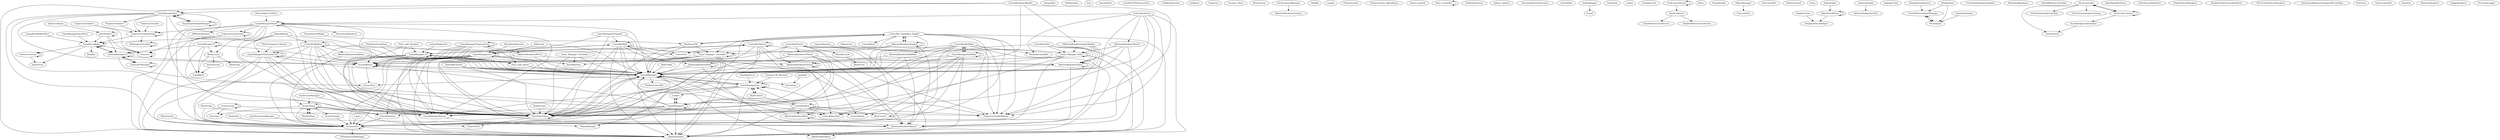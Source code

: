 digraph  {
	BarProgressTracker -> BarProgressTracker [key=lol,
	dir=both];
changeSkin;
RepIncrease -> VarsToInterface [key=lol];
VarsToInterface -> VarsToInterface [key=lol,
dir=both];
VarsToInterface -> SessionInfo [key=lol];
VarsToInterface -> OverallManager [key=lol,
dir=both];
VarsToInterface -> DataToSend [key=lol];
RestScript -> VarsToInterface [key=lol];
RestScript -> SessionInfo [key=lol];
SessionInfo -> SessionInfo [key=lol,
dir=both];
SessionInfo -> GlobalVariables [key=lol];
SessionInfo -> UltimateSceneManager [key=lol];
SetPlaneSize;
SkeletonRendererMailMan -> OverallManager [key=lol];
SkeletonRendererMailMan -> SkeletonRendererFlexion [key=lol];
SkeletonRendererMailMan -> SkeletonRendererMaster [key=lol];
OverallManager -> VarsToInterface [key=lol,
dir=both];
OverallManager -> SessionInfo [key=lol];
OverallManager -> OverallManager [key=lol,
dir=both];
OverallManager -> GlobalVariables [key=lol];
OverallManager -> GameManagerEx2_1 [key=lol,
dir=both];
OverallManager -> Instantiate [key=lol];
OverallManager -> AvatarData [key=lol];
OverallManager -> IGameManager [key=lol];
OverallManager -> IOrbbecController [key=lol];
OverallManager -> ISkeletonRenderer [key=lol];
SkeletonRendererFlexion -> OverallManager [key=lol];
SkeletonRendererFlexion -> SkeletonRendererFlexion [key=lol,
dir=both];
SkeletonRendererFlexion -> SkeletonRendererMaster [key=lol];
SkeletonRendererMaster -> ISkeletonRenderer [key=lol];
SkeletonRendererPEval -> OverallManager [key=lol];
SkeletonRendererPEval -> SkeletonRendererMaster [key=lol];
SkeletonRendererPEval -> SkeletonRendererGlass [key=lol];
SkeletonRendererGlass -> OverallManager [key=lol];
SkeletonRendererGlass -> SkeletonRendererMaster [key=lol];
SkeletonRendererGlass -> SkeletonRendererGlass [key=lol,
dir=both];
SkeletonRendererSuperMarket -> OverallManager [key=lol];
SkeletonRendererSuperMarket -> SkeletonRendererMaster [key=lol];
SkeletonRendererSuperMarket -> SkeletonRendererGlass [key=lol];
SkeletonRendererSuperMarket -> Game_Manager_Vidro [key=lol];
Game_Manager_Vidro -> VarsToInterface [key=lol];
Game_Manager_Vidro -> SessionInfo [key=lol];
Game_Manager_Vidro -> OverallManager [key=lol];
Game_Manager_Vidro -> Game_Manager_Vidro [key=lol,
dir=both];
Game_Manager_Vidro -> GlobalVariables [key=lol];
Game_Manager_Vidro -> AvatarMaster [key=lol];
SkipTutorial -> SessionInfo [key=lol];
Test;
testrtidelrte;
testsDELETEifyouseethis;
ColliderDetection;
ControllerMailMan -> ParabolaController [key=lol];
ControllerMailMan -> VarsToInterface [key=lol];
ControllerMailMan -> SessionInfo [key=lol];
ControllerMailMan -> SkeletonRendererMailMan [key=lol];
ControllerMailMan -> OverallManager [key=lol];
ControllerMailMan -> GameManagerMailMan [key=lol,
dir=both];
ControllerMailMan -> GlobalVariables [key=lol];
ControllerMailMan -> OrbbecControllerMaster [key=lol];
GameManagerMailMan -> VarsToInterface [key=lol];
GameManagerMailMan -> SessionInfo [key=lol];
GameManagerMailMan -> OverallManager [key=lol];
GameManagerMailMan -> ControllerMailMan [key=lol,
dir=both];
GameManagerMailMan -> GameManagerMailMan [key=lol,
dir=both];
GameManagerMailMan -> GlobalVariables [key=lol];
GameManagerMailMan -> ControlElbow [key=lol];
GameManagerMailMan -> AvatarMaster [key=lol];
GameManagerMailMan -> GameManagerMaster [key=lol];
ControllerSuperMarket -> OverallManager [key=lol];
ControllerSuperMarket -> SkeletonRendererSuperMarket [key=lol];
ControllerSuperMarket -> GlobalVariables [key=lol];
ControllerSuperMarket -> OrbbecControllerMaster [key=lol];
ControllerSuperMarket -> GameManagerSaw [key=lol];
GameManagerSaw -> VarsToInterface [key=lol];
GameManagerSaw -> SessionInfo [key=lol];
GameManagerSaw -> OverallManager [key=lol];
GameManagerSaw -> GlobalVariables [key=lol];
GameManagerSaw -> GameManagerSaw [key=lol,
dir=both];
GameManagerSaw -> AvatarMaster [key=lol];
GameManagerSaw -> GameManagerMaster [key=lol];
GameManagerSaw -> SupermarketItemManager [key=lol,
dir=both];
GameManagerSaw -> ProgressTracker3 [key=lol];
GameManagerSaw -> TrajectoryTrackerSuper [key=lol];
ControllerSword -> ParabolaController [key=lol];
ControllerSword -> VarsToInterface [key=lol];
ControllerSword -> SessionInfo [key=lol];
ControllerSword -> OverallManager [key=lol];
ControllerSword -> GlobalVariables [key=lol];
ControllerSword -> OrbbecControllerMaster [key=lol];
ControllerSword -> SkeletonRendererSword [key=lol];
ControllerSword -> GameManagerSword [key=lol];
SkeletonRendererSword -> OverallManager [key=lol];
SkeletonRendererSword -> SkeletonRendererMaster [key=lol];
SkeletonRendererSword -> SkeletonRendererGlass [key=lol];
SkeletonRendererSword -> Game_Manager_Vidro [key=lol];
GameManagerSword -> VarsToInterface [key=lol];
GameManagerSword -> SessionInfo [key=lol];
GameManagerSword -> OverallManager [key=lol];
GameManagerSword -> GlobalVariables [key=lol];
GameManagerSword -> GameManagerSword [key=lol,
dir=both];
GameManagerSword -> AvatarMaster [key=lol];
GameManagerSword -> GameManagerMaster [key=lol];
GameManagerSword -> TrajectoryTrackerSuper [key=lol];
GameManagerSword -> MeshCutter [key=lol];
GameManagerSword -> TempMesh [key=lol];
GameManagerSword -> ScreenLineRenderer [key=lol];
GameManagerSword -> DiffStateMachine [key=lol];
GameManagerSword -> TrajectoryLineGenner [key=lol];
DetectCollision -> JoinTheDots [key=lol];
JoinTheDots -> JoinTheDots [key=lol,
dir=both];
JoinTheDots -> GeneralManagerv2 [key=lol];
JoinTheDots -> GameRecnMake [key=lol];
JoinTheDots -> Animater [key=lol];
EndScreenManager -> VarsToInterface [key=lol];
EndScreenManager -> SceneThings [key=lol];
SceneThings -> VarsToInterface [key=lol];
SceneThings -> SessionInfo [key=lol];
SceneThings -> SceneThings [key=lol,
dir=both];
SceneThings -> BackToPlans [key=lol,
dir=both];
SceneThings -> Coms2Interface [key=lol];
SceneThings -> DataToSend [key=lol];
SceneThings -> Exercises [key=lol];
SceneThings -> SceneChanger [key=lol];
AvatarMaster -> OverallManager [key=lol];
AvatarMaster -> AvatarMaster [key=lol,
dir=both];
AvatarMaster -> AvatarData [key=lol];
GameManagerMaster -> IGameManager [key=lol];
GameManagerProgressEval -> VarsToInterface [key=lol];
GameManagerProgressEval -> SessionInfo [key=lol];
GameManagerProgressEval -> OverallManager [key=lol];
GameManagerProgressEval -> SkeletonRendererPEval [key=lol];
GameManagerProgressEval -> GlobalVariables [key=lol];
GameManagerProgressEval -> SceneThings [key=lol];
GameManagerProgressEval -> AvatarMaster [key=lol];
GameManagerProgressEval -> GameManagerMaster [key=lol];
GameManagerProgressEval -> GameManagerProgressEval [key=lol,
dir=both];
SupermarketItemManager -> GameManagerSaw [key=lol,
dir=both];
SupermarketItemManager -> SupermarketItemManager [key=lol,
dir=both];
ProgressTracker3 -> TrajectoryTrackerSuper [key=lol];
TrajectoryTrackerSuper -> BarProgressTracker [key=lol];
TrajectoryTrackerSuper -> TrajectoryTrackerSuper [key=lol,
dir=both];
TrajectoryTrackerSuper -> GameRecnMake [key=lol];
GeneralUIManager -> GeneralUIManager [key=lol,
dir=both];
GeneralUIManager -> GeneralManagerv2 [key=lol,
dir=both];
GeneralManagerv2 -> AvatarMaster [key=lol];
GeneralManagerv2 -> GeneralUIManager [key=lol,
dir=both];
GeneralManagerv2 -> GeneralManagerv2 [key=lol,
dir=both];
GeneralManagerv2 -> AvatarData [key=lol];
GeneralManagerv2 -> GameRecnMake [key=lol,
dir=both];
GetBones;
Character;
BackToPlans -> SceneThings [key=lol,
dir=both];
Coms2Interface -> SessionInfo [key=lol];
Login -> SessionInfo [key=lol];
receivescript -> VarsToInterface [key=lol];
receivescript -> SessionInfo [key=lol];
receivescript -> Exercises [key=lol];
receivescript -> receivescript [key=lol,
dir=both];
SceneChanger -> SessionInfo [key=lol];
GameManager10 -> AvatarMaster [key=lol];
GameManager10 -> GameManagerMaster [key=lol];
GameManager10 -> GeneralManagerv2 [key=lol];
GameManager10 -> GameManager10 [key=lol,
dir=both];
GameManager10 -> MeshCutter [key=lol];
GameManager10 -> TempMesh [key=lol];
MeshCutter -> TempMesh [key=lol];
MeshCutter -> Intersections [key=lol];
MeshCutter -> MeshUtils [key=lol];
GameManager5 -> VarsToInterface [key=lol];
GameManager5 -> SessionInfo [key=lol];
GameManager5 -> OverallManager [key=lol];
GameManager5 -> GlobalVariables [key=lol];
GameManager5 -> AvatarMaster [key=lol];
GameManager5 -> GameManagerMaster [key=lol];
GameManager5 -> Coms2Interface [key=lol];
GameManager5 -> GameManager5 [key=lol,
dir=both];
GameManager5 -> LookAt [key=lol,
dir=both];
LookAt -> GameManager5 [key=lol,
dir=both];
GameManager9Chambel -> VarsToInterface [key=lol];
GameManager9Chambel -> OverallManager [key=lol];
GameManager9Chambel -> Next_wall_spawn [key=lol];
GameManager9Chambel -> ControllerWall [key=lol];
Next_wall_spawn -> OverallManager [key=lol];
Next_wall_spawn -> GameManager_9 [key=lol,
dir=both];
ControllerWall -> VarsToInterface [key=lol];
ControllerWall -> OverallManager [key=lol];
ControllerWall -> GlobalVariables [key=lol];
ControllerWall -> OrbbecControllerMaster [key=lol];
ControllerWall -> ControlElbow [key=lol];
ControllerWall -> ControllerWall [key=lol,
dir=both];
ControllerWall -> GameManager_9 [key=lol,
dir=both];
ControllerWall -> ControlArm [key=lol];
ControllerWall -> ControllShoulder [key=lol];
ControllerWall -> SkeletonRendererWall [key=lol];
GameManagerEx1 -> VarsToInterface [key=lol];
GameManagerEx1 -> SessionInfo [key=lol];
GameManagerEx1 -> OverallManager [key=lol];
GameManagerEx1 -> GlobalVariables [key=lol];
GameManagerEx1 -> AvatarMaster [key=lol];
GameManagerEx1 -> GameManagerMaster [key=lol];
GameManagerEx1 -> Coms2Interface [key=lol];
GameManagerEx1 -> GameManagerEx1 [key=lol,
dir=both];
GameManagerEx1 -> ControllerFlexion [key=lol,
dir=both];
GameManagerEx1 -> StateMachine [key=lol];
ControllerFlexion -> VarsToInterface [key=lol];
ControllerFlexion -> OverallManager [key=lol];
ControllerFlexion -> SkeletonRendererFlexion [key=lol];
ControllerFlexion -> GlobalVariables [key=lol];
ControllerFlexion -> OrbbecControllerMaster [key=lol];
ControllerFlexion -> GameManagerEx1 [key=lol,
dir=both];
ControllerFlexion -> ControllerFlexion [key=lol,
dir=both];
ControllerFlexion -> ControlArm [key=lol];
ControllerFlexion -> ControllShoulder [key=lol];
GameManagerEx2_1 -> VarsToInterface [key=lol];
GameManagerEx2_1 -> SessionInfo [key=lol];
GameManagerEx2_1 -> OverallManager [key=lol,
dir=both];
GameManagerEx2_1 -> GlobalVariables [key=lol];
GameManagerEx2_1 -> AvatarMaster [key=lol];
GameManagerEx2_1 -> LookAt [key=lol];
GameManagerEx2_1 -> GameManagerEx2_1 [key=lol,
dir=both];
GameManagerEx2_1 -> BoatControl [key=lol,
dir=both];
BoatControl -> GameManagerEx2_1 [key=lol,
dir=both];
BoatControl -> ControllerBoat [key=lol];
GameManagerFlexExtensCot -> VarsToInterface [key=lol];
GameManagerFlexExtensCot -> SessionInfo [key=lol];
GameManagerFlexExtensCot -> OverallManager [key=lol];
GameManagerFlexExtensCot -> GlobalVariables [key=lol];
GameManagerFlexExtensCot -> AvatarMaster [key=lol];
GameManagerFlexExtensCot -> GameManagerMaster [key=lol];
GameManagerFlexExtensCot -> Coms2Interface [key=lol];
GameManagerFlexExtensCot -> GameManagerFlexExtensCot [key=lol,
dir=both];
GameManager_9 -> VarsToInterface [key=lol];
GameManager_9 -> SessionInfo [key=lol];
GameManager_9 -> OverallManager [key=lol];
GameManager_9 -> GlobalVariables [key=lol];
GameManager_9 -> AvatarMaster [key=lol];
GameManager_9 -> GameManagerMaster [key=lol];
GameManager_9 -> Next_wall_spawn [key=lol,
dir=both];
GameManager_9 -> ControllerWall [key=lol,
dir=both];
GameManager_9 -> GameManager_9 [key=lol,
dir=both];
Game_Manager_Tutorial4_1 -> VarsToInterface [key=lol];
Game_Manager_Tutorial4_1 -> OverallManager [key=lol];
Game_Manager_Tutorial4_1 -> StateMachine [key=lol];
Game_Manager_Tutorial4_2 -> VarsToInterface [key=lol];
Game_Manager_Tutorial4_2 -> SessionInfo [key=lol];
Game_Manager_Tutorial4_2 -> OverallManager [key=lol];
Game_Manager_Tutorial4_2 -> GlobalVariables [key=lol];
Game_Manager_Tutorial4_2 -> AvatarMaster [key=lol];
Game_Manager_Tutorial4_2 -> GameManagerMaster [key=lol];
Game_Manager_Tutorial4_2 -> StateMachine [key=lol];
Game_Manager_Tutorial4_2 -> Game_Manager_Tutorial4_2 [key=lol,
dir=both];
Circular_Timer;
BallScript -> OverallManager [key=lol];
BallScript -> GameManagerEx1 [key=lol];
ControllerBoat -> VarsToInterface [key=lol];
ControllerBoat -> OverallManager [key=lol];
ControllerBoat -> GlobalVariables [key=lol];
ControllerBoat -> OrbbecControllerMaster [key=lol];
ControllerBoat -> ControlElbow [key=lol];
ControllerBoat -> GameManagerEx2_1 [key=lol];
ControllerBoat -> ControllerBoat [key=lol,
dir=both];
ControllerBoat -> ControllShoulder [key=lol];
ControllerBoat -> BlurControl [key=lol];
ControllerBoat -> SkeletonRendererBoat [key=lol];
BtnExercise;
ButterflyControl -> VarsToInterface [key=lol];
ButterflyControl -> OverallManager [key=lol];
CameraRotation -> Game_Manager_Vidro [key=lol];
CheckCameraManager -> SkeletonRendererCamera [key=lol];
CheckpointCol -> GameManagerEx2_1 [key=lol];
ClickMe;
congela;
Controller_Pendulars_Sagital -> VarsToInterface [key=lol];
Controller_Pendulars_Sagital -> OverallManager [key=lol];
Controller_Pendulars_Sagital -> GlobalVariables [key=lol];
Controller_Pendulars_Sagital -> OrbbecControllerMaster [key=lol];
Controller_Pendulars_Sagital -> Game_Manager_Tutorial4_2 [key=lol];
Controller_Pendulars_Sagital -> PendulumTilt [key=lol,
dir=both];
Controller_Pendulars_Sagital -> ControlArm [key=lol];
Controller_Pendulars_Sagital -> ControlBack [key=lol];
Controller_Pendulars_Sagital -> ControllShoulder [key=lol];
Controller_Pendulars_Sagital -> SkeletonRendererSagital [key=lol,
dir=both];
Controller_Pendulars_Sagital -> BlurControl [key=lol];
PendulumTilt -> VarsToInterface [key=lol];
PendulumTilt -> OverallManager [key=lol];
PendulumTilt -> Game_Manager_Tutorial4_2 [key=lol];
PendulumTilt -> Controller_Pendulars_Sagital [key=lol,
dir=both];
SkeletonRendererSagital -> OverallManager [key=lol];
SkeletonRendererSagital -> SkeletonRendererMaster [key=lol];
SkeletonRendererSagital -> Game_Manager_Tutorial4_2 [key=lol];
SkeletonRendererSagital -> Controller_Pendulars_Sagital [key=lol,
dir=both];
SkeletonRendererSagital -> SkeletonRendererSagital [key=lol,
dir=both];
FlowerGrowth;
FlowerGrowth_Objcollision;
Flower_growth;
Hose_Controller -> Hose_Controller [key=lol,
dir=both];
InflateBalloon -> VarsToInterface [key=lol];
InflateBalloon -> SessionInfo [key=lol];
InflateBalloon -> OverallManager [key=lol];
InflateBalloon -> GameManagerFlexExtensCot [key=lol];
InflateBalloon -> ControllerBalloon [key=lol];
ControllerBalloon -> VarsToInterface [key=lol];
ControllerBalloon -> OverallManager [key=lol];
ControllerBalloon -> GlobalVariables [key=lol];
ControllerBalloon -> OrbbecControllerMaster [key=lol];
ControllerBalloon -> GameManagerFlexExtensCot [key=lol];
ControllerBalloon -> ControlArm [key=lol];
ControllerBalloon -> ControllShoulder [key=lol];
ControllerBalloon -> ControllerBalloon [key=lol,
dir=both];
ControllerBalloon -> SkeletonRendererBalloon [key=lol];
Next_wall_chambel -> VarsToInterface [key=lol];
Next_wall_chambel -> OverallManager [key=lol];
Next_wall_chambel -> GameManager_9 [key=lol];
paintball -> Instantiate [key=lol];
SetRenderQueue;
ShowNote -> SessionInfo [key=lol];
SphereCast -> Game_Manager_Vidro [key=lol];
Sphere_emitter;
WallColide -> OverallManager [key=lol];
AssistedAnteriorElevation;
ControlHips;
ElbowExtension_Flexion -> GameManagerFlexExtensCot [key=lol];
Forearm_90_Rotation -> GameManagerEx2_1 [key=lol];
LateralAbduction -> GameManager_9 [key=lol];
PendularsFrontBack -> VarsToInterface [key=lol];
PendularsFrontBack -> OverallManager [key=lol];
PendularsFrontBack -> Game_Manager_Tutorial4_2 [key=lol];
PendularsLeftRight -> PendulumTilt [key=lol];
ShoulderAbduction -> GameManagerEx1 [key=lol];
AudioManager -> Sound [key=lol];
InterfaceSceneManager -> SessionInfo [key=lol];
SkeletonRendererBoat -> OverallManager [key=lol];
SkeletonRendererBoat -> SkeletonRendererMaster [key=lol];
SkeletonRendererBoat -> GameManagerEx2_1 [key=lol];
SkeletonRendererBoat -> SkeletonRendererBoat [key=lol,
dir=both];
BoneReceiver -> BoneGiver [key=lol];
CheckTags;
colisao;
SkeletonRendererBalloon -> OverallManager [key=lol];
SkeletonRendererBalloon -> SkeletonRendererFlexion [key=lol];
SkeletonRendererBalloon -> SkeletonRendererMaster [key=lol];
ControllerFlower -> VarsToInterface [key=lol];
ControllerFlower -> OverallManager [key=lol];
ControllerFlower -> GlobalVariables [key=lol];
ControllerFlower -> OrbbecControllerMaster [key=lol];
ControllerFlower -> GameManager5 [key=lol];
ControllerFlower -> ControllShoulder [key=lol];
ControllerFlower -> BoneReceiver [key=lol];
ControllerFlower -> SkeletonRendererFlower [key=lol];
SkeletonRendererFlower -> OverallManager [key=lol];
SkeletonRendererFlower -> SkeletonRendererMaster [key=lol];
SkeletonRendererFlower -> SkeletonRendererGlass [key=lol];
SkeletonRendererFlower -> GameManager5 [key=lol];
SkeletonRendererWall -> OverallManager [key=lol];
SkeletonRendererWall -> SkeletonRendererMaster [key=lol];
SkeletonRendererWall -> SkeletonRendererWall [key=lol,
dir=both];
ChangeLevels;
ControllerGlass -> OverallManager [key=lol];
ControllerGlass -> SkeletonRendererGlass [key=lol];
ControllerGlass -> Game_Manager_Vidro [key=lol];
ControllerGlass -> GlobalVariables [key=lol];
ControllerGlass -> OrbbecControllerMaster [key=lol];
AssetCollector -> ClassReferenceCollection [key=lol];
AssetCollector -> ShaderReferenceCollection [key=lol];
FindUnusedAssets -> AssetCollector [key=lol];
FindUnusedAssets -> FindUnusedAssets [key=lol,
dir=both];
DetectObjectsToSlice -> GameManagerSword [key=lol];
Move;
DrawBounds;
TrajectoryLineGenner -> TrajectoryLineGenner [key=lol,
dir=both];
TrajectoryLineGenner -> GameRecnMake [key=lol];
TrajectoryLineGenner -> Animater [key=lol];
GameManagerSwordTest -> GameRecnMake [key=lol];
GameRecnMake -> GeneralManagerv2 [key=lol,
dir=both];
GameRecnMake -> GameRecnMake [key=lol,
dir=both];
GameRecnMake -> Animercise [key=lol];
GameRecnMake -> AnimerciseAsset [key=lol];
GameRecnMake -> Animater [key=lol];
GameRecnMake -> Bonifier [key=lol];
ObjectManager -> CameraOrbit [key=lol];
Intersections -> TempMesh [key=lol];
TestController;
AnimerciseAsset -> Animercise [key=lol];
AnimerciseAsset -> AnimerciseAsset [key=lol,
dir=both];
Animater -> Animater [key=lol,
dir=both];
GameRecnMakeEditor -> GameRecnMake [key=lol];
TrajectoryTracker -> TrajectoryTrackerSuper [key=lol];
TrajectoryTracker2 -> TrajectoryTrackerSuper [key=lol];
TrajectoryTracker2 -> Animater [key=lol];
PlaySecSound;
Clock;
DisplayFrame -> DisplaySelectedObject [key=lol];
OptionsDisplay -> OptionsDisplaySaveVar [key=lol];
AnalogicClock;
DigitalClock -> DigitalClockValue [key=lol];
DigitalClockValue -> DisplaySelectedObject [key=lol];
DigitalClockValue -> DigitalClockValue [key=lol,
dir=both];
CrossPlatformInputManager -> VirtualInput [key=lol,
dir=both];
VirtualInput -> CrossPlatformInputManager [key=lol,
dir=both];
MobileInput -> CrossPlatformInputManager [key=lol];
MobileInput -> VirtualInput [key=lol];
StandaloneInput -> VirtualInput [key=lol];
CrossPlatformInputInitialize;
SimpleMouseRotator -> CrossPlatformInputManager [key=lol];
BodyMaskRenderer;
AndroidButtonController;
AstraBackgroundUpdater -> TimerHistory [key=lol];
AstraController -> TimerHistory [key=lol];
AstraController -> AstraInitializingEventArgs [key=lol];
AstraController -> AstraTerminatingEventArgs [key=lol];
AstraController -> AstraUnityContext [key=lol,
dir=both];
AstraUnityContext -> AstraBackgroundUpdater [key=lol];
AstraUnityContext -> AstraController [key=lol,
dir=both];
AstraUnityContext -> AstraUnityContext [key=lol,
dir=both];
BodyMaskHitTester;
ColorTextureRenderer;
DepthTextureRenderer;
MaskedColorTextureRenderer;
NV21ColorTextureRenderer;
PermissionRequestCompletedEventArgs;
PoseUser;
SceneController;
ShowFps;
SkeletonRenderer;
ToggleRenderer;
UIConsoleLogger;
}
